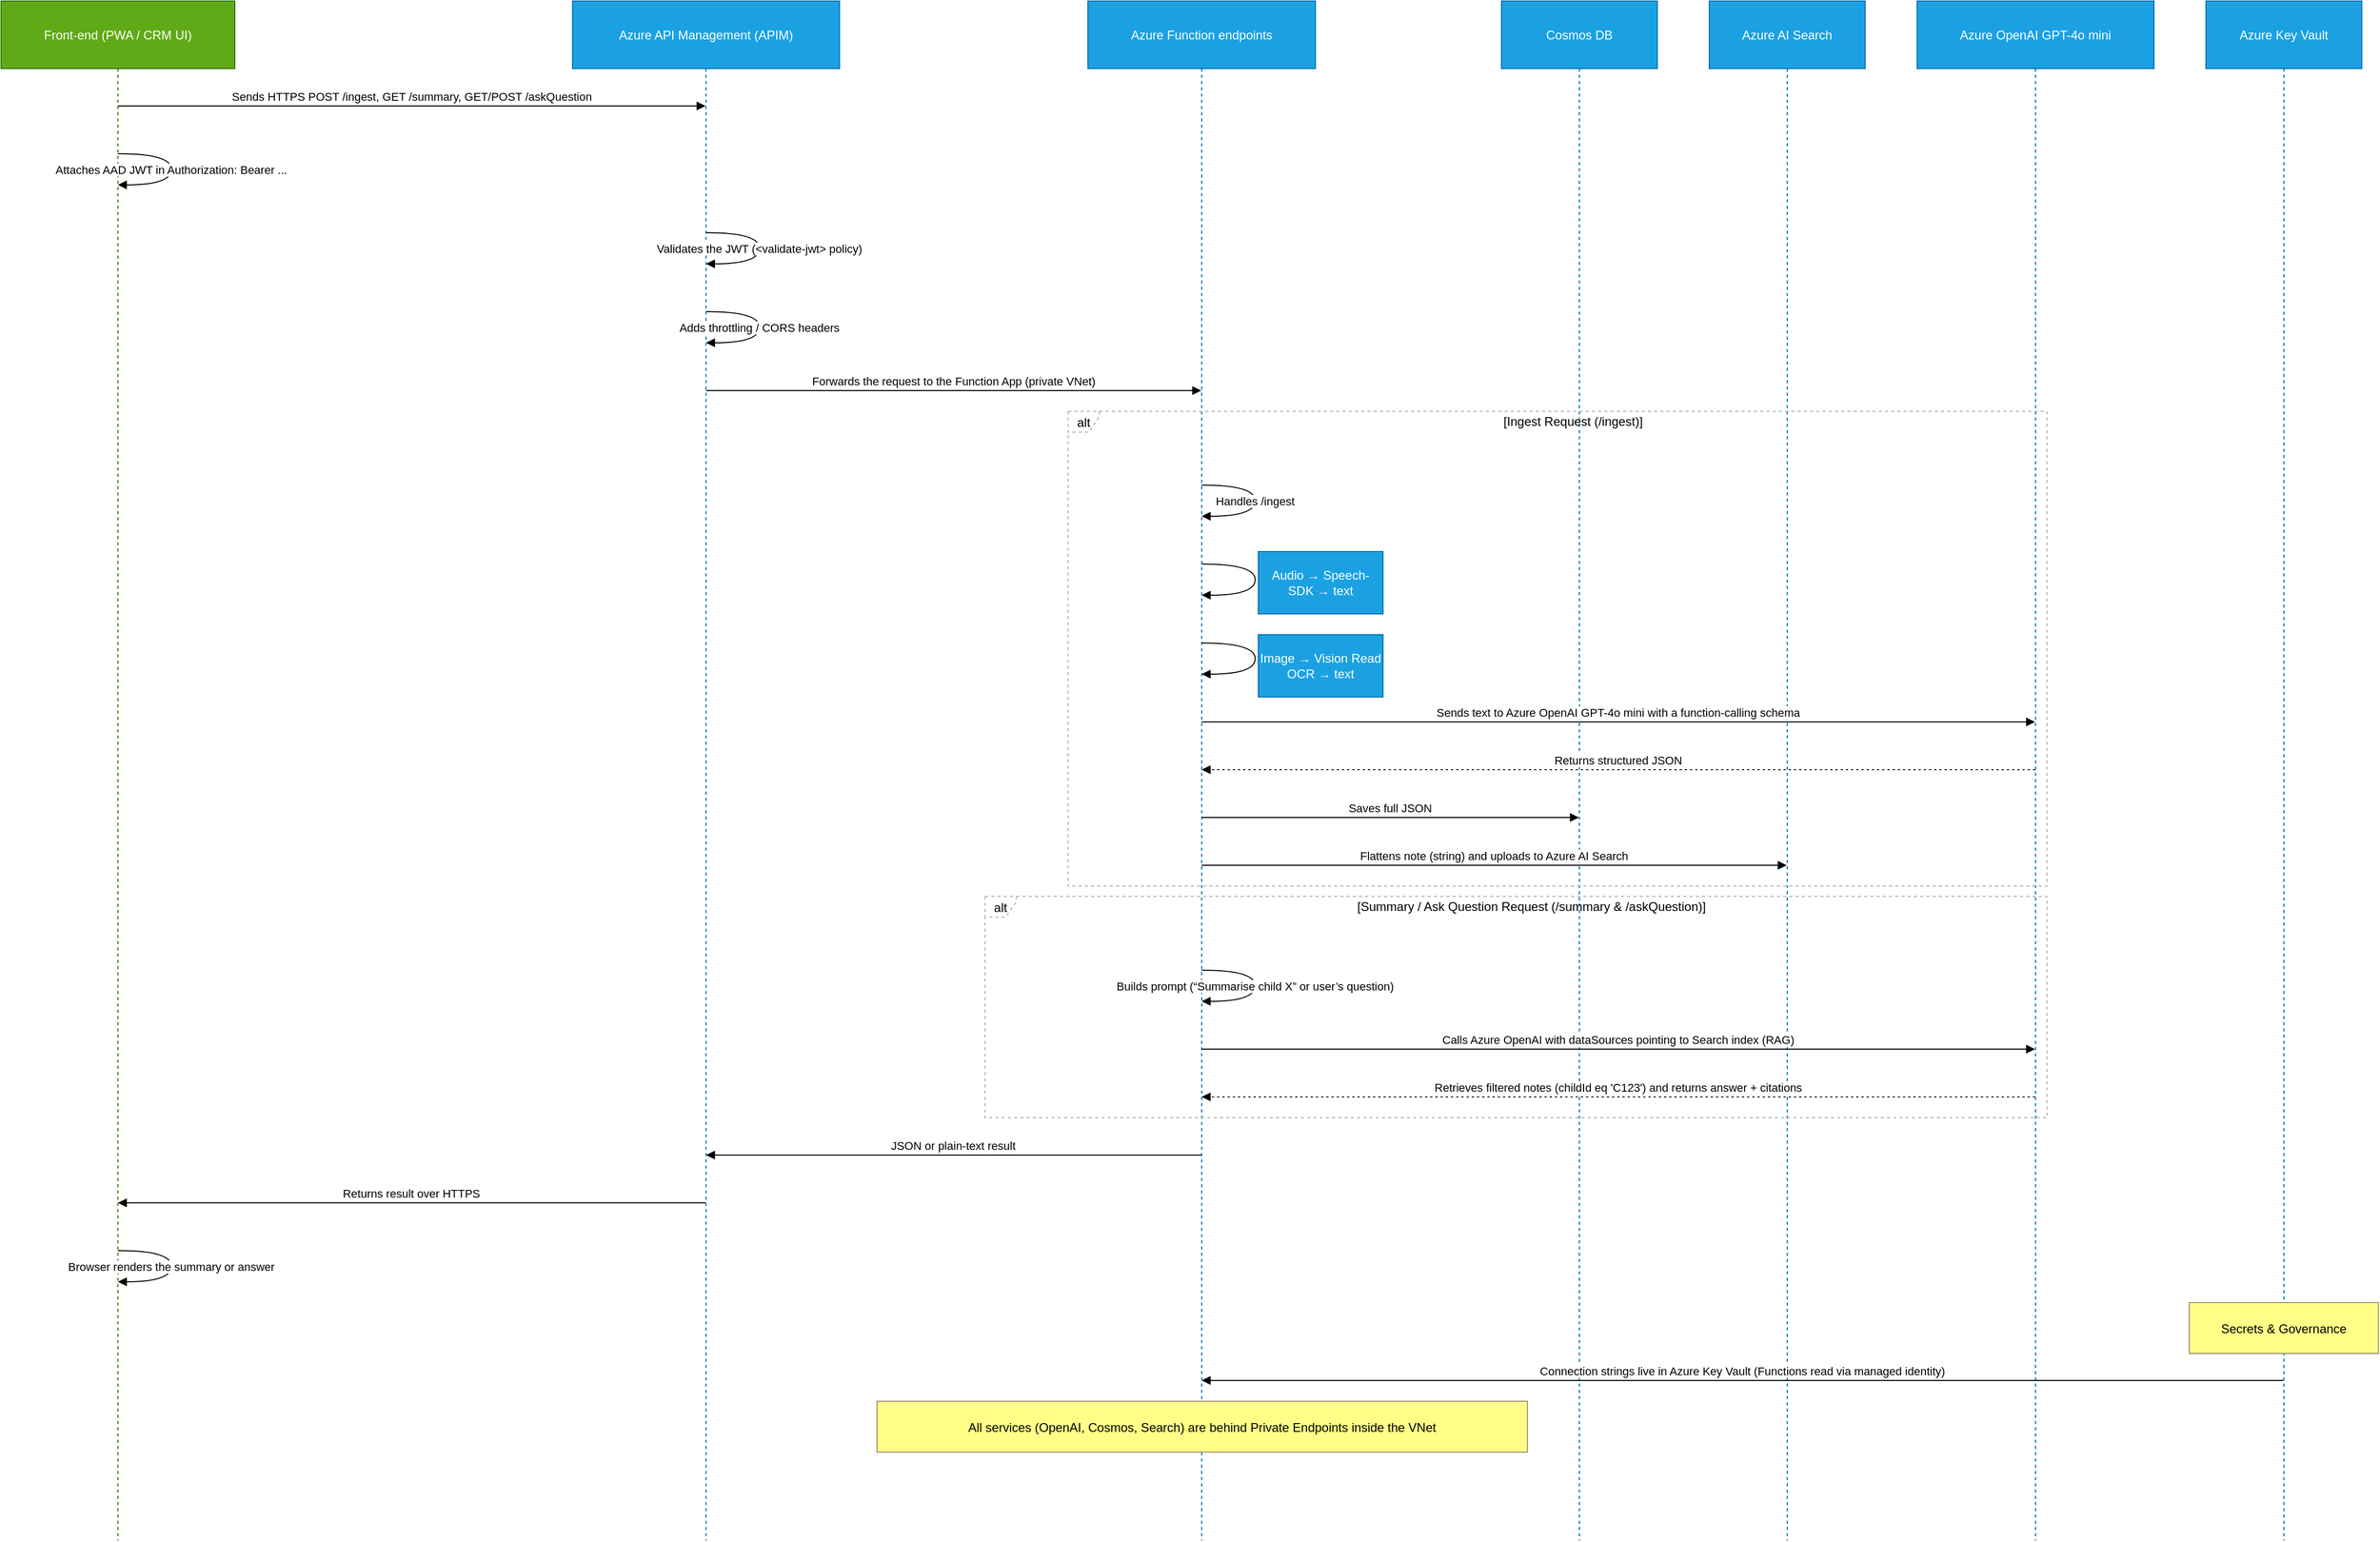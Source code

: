 <mxfile version="27.1.6">
  <diagram id="lSDsC8SnYudRtWLSKoH4" name="Page-1">
    <mxGraphModel dx="1551" dy="1151" grid="1" gridSize="10" guides="1" tooltips="1" connect="1" arrows="1" fold="1" page="1" pageScale="1" pageWidth="850" pageHeight="1100" math="0" shadow="0">
      <root>
        <mxCell id="0" />
        <mxCell id="1" parent="0" />
        <mxCell id="2" value="Front-end (PWA / CRM UI)" style="shape=umlLifeline;perimeter=lifelinePerimeter;whiteSpace=wrap;container=1;dropTarget=0;collapsible=0;recursiveResize=0;outlineConnect=0;portConstraint=eastwest;newEdgeStyle={&quot;edgeStyle&quot;:&quot;elbowEdgeStyle&quot;,&quot;elbow&quot;:&quot;vertical&quot;,&quot;curved&quot;:0,&quot;rounded&quot;:0};size=65;fillColor=#60a917;fontColor=#ffffff;strokeColor=#2D7600;" parent="1" vertex="1">
          <mxGeometry width="225" height="1482" as="geometry" />
        </mxCell>
        <mxCell id="3" value="Azure API Management (APIM)" style="shape=umlLifeline;perimeter=lifelinePerimeter;whiteSpace=wrap;container=1;dropTarget=0;collapsible=0;recursiveResize=0;outlineConnect=0;portConstraint=eastwest;newEdgeStyle={&quot;edgeStyle&quot;:&quot;elbowEdgeStyle&quot;,&quot;elbow&quot;:&quot;vertical&quot;,&quot;curved&quot;:0,&quot;rounded&quot;:0};size=65;fillColor=#1ba1e2;fontColor=#ffffff;strokeColor=#006EAF;" parent="1" vertex="1">
          <mxGeometry x="550" width="257" height="1482" as="geometry" />
        </mxCell>
        <mxCell id="4" value="Azure Function endpoints" style="shape=umlLifeline;perimeter=lifelinePerimeter;whiteSpace=wrap;container=1;dropTarget=0;collapsible=0;recursiveResize=0;outlineConnect=0;portConstraint=eastwest;newEdgeStyle={&quot;edgeStyle&quot;:&quot;elbowEdgeStyle&quot;,&quot;elbow&quot;:&quot;vertical&quot;,&quot;curved&quot;:0,&quot;rounded&quot;:0};size=65;fillColor=#1ba1e2;fontColor=#ffffff;strokeColor=#006EAF;" parent="1" vertex="1">
          <mxGeometry x="1046" width="219" height="1482" as="geometry" />
        </mxCell>
        <mxCell id="5" value="Cosmos DB" style="shape=umlLifeline;perimeter=lifelinePerimeter;whiteSpace=wrap;container=1;dropTarget=0;collapsible=0;recursiveResize=0;outlineConnect=0;portConstraint=eastwest;newEdgeStyle={&quot;edgeStyle&quot;:&quot;elbowEdgeStyle&quot;,&quot;elbow&quot;:&quot;vertical&quot;,&quot;curved&quot;:0,&quot;rounded&quot;:0};size=65;fillColor=#1ba1e2;fontColor=#ffffff;strokeColor=#006EAF;" parent="1" vertex="1">
          <mxGeometry x="1444" width="150" height="1482" as="geometry" />
        </mxCell>
        <mxCell id="6" value="Azure AI Search" style="shape=umlLifeline;perimeter=lifelinePerimeter;whiteSpace=wrap;container=1;dropTarget=0;collapsible=0;recursiveResize=0;outlineConnect=0;portConstraint=eastwest;newEdgeStyle={&quot;edgeStyle&quot;:&quot;elbowEdgeStyle&quot;,&quot;elbow&quot;:&quot;vertical&quot;,&quot;curved&quot;:0,&quot;rounded&quot;:0};size=65;fillColor=#1ba1e2;fontColor=#ffffff;strokeColor=#006EAF;" parent="1" vertex="1">
          <mxGeometry x="1644" width="150" height="1482" as="geometry" />
        </mxCell>
        <mxCell id="7" value="Azure OpenAI GPT-4o mini" style="shape=umlLifeline;perimeter=lifelinePerimeter;whiteSpace=wrap;container=1;dropTarget=0;collapsible=0;recursiveResize=0;outlineConnect=0;portConstraint=eastwest;newEdgeStyle={&quot;edgeStyle&quot;:&quot;elbowEdgeStyle&quot;,&quot;elbow&quot;:&quot;vertical&quot;,&quot;curved&quot;:0,&quot;rounded&quot;:0};size=65;fillColor=#1ba1e2;fontColor=#ffffff;strokeColor=#006EAF;" parent="1" vertex="1">
          <mxGeometry x="1844" width="228" height="1482" as="geometry" />
        </mxCell>
        <mxCell id="8" value="Azure Key Vault" style="shape=umlLifeline;perimeter=lifelinePerimeter;whiteSpace=wrap;container=1;dropTarget=0;collapsible=0;recursiveResize=0;outlineConnect=0;portConstraint=eastwest;newEdgeStyle={&quot;edgeStyle&quot;:&quot;elbowEdgeStyle&quot;,&quot;elbow&quot;:&quot;vertical&quot;,&quot;curved&quot;:0,&quot;rounded&quot;:0};size=65;fillColor=#1ba1e2;fontColor=#ffffff;strokeColor=#006EAF;" parent="1" vertex="1">
          <mxGeometry x="2122" width="150" height="1482" as="geometry" />
        </mxCell>
        <mxCell id="9" value="alt" style="shape=umlFrame;dashed=1;pointerEvents=0;dropTarget=0;strokeColor=#B3B3B3;height=20;width=30" parent="1" vertex="1">
          <mxGeometry x="1027" y="395" width="942" height="457" as="geometry" />
        </mxCell>
        <mxCell id="10" value="[Ingest Request (/ingest)]" style="text;strokeColor=none;fillColor=none;align=center;verticalAlign=middle;whiteSpace=wrap;" parent="9" vertex="1">
          <mxGeometry x="30" width="912" height="20" as="geometry" />
        </mxCell>
        <mxCell id="11" value="alt" style="shape=umlFrame;dashed=1;pointerEvents=0;dropTarget=0;strokeColor=#B3B3B3;height=20;width=30" parent="1" vertex="1">
          <mxGeometry x="947" y="862" width="1022" height="213" as="geometry" />
        </mxCell>
        <mxCell id="12" value="[Summary / Ask Question Request (/summary &amp; /askQuestion)]" style="text;strokeColor=none;fillColor=none;align=center;verticalAlign=middle;whiteSpace=wrap;" parent="11" vertex="1">
          <mxGeometry x="30" width="992" height="20" as="geometry" />
        </mxCell>
        <mxCell id="13" value="Sends HTTPS POST /ingest, GET /summary, GET/POST /askQuestion" style="verticalAlign=bottom;edgeStyle=elbowEdgeStyle;elbow=vertical;curved=0;rounded=0;endArrow=block;" parent="1" source="2" target="3" edge="1">
          <mxGeometry relative="1" as="geometry">
            <Array as="points">
              <mxPoint x="404" y="101" />
            </Array>
          </mxGeometry>
        </mxCell>
        <mxCell id="14" value="Attaches AAD JWT in Authorization: Bearer ..." style="curved=1;endArrow=block;" parent="1" source="2" target="2" edge="1">
          <mxGeometry relative="1" as="geometry">
            <Array as="points">
              <mxPoint x="164" y="147" />
              <mxPoint x="164" y="177" />
            </Array>
          </mxGeometry>
        </mxCell>
        <mxCell id="15" value="Validates the JWT (&lt;validate-jwt&gt; policy)" style="curved=1;endArrow=block;" parent="1" source="3" target="3" edge="1">
          <mxGeometry relative="1" as="geometry">
            <Array as="points">
              <mxPoint x="730" y="223" />
              <mxPoint x="730" y="253" />
            </Array>
          </mxGeometry>
        </mxCell>
        <mxCell id="16" value="Adds throttling / CORS headers" style="curved=1;endArrow=block;" parent="1" source="3" target="3" edge="1">
          <mxGeometry relative="1" as="geometry">
            <Array as="points">
              <mxPoint x="730" y="299" />
              <mxPoint x="730" y="329" />
            </Array>
          </mxGeometry>
        </mxCell>
        <mxCell id="17" value="Forwards the request to the Function App (private VNet)" style="verticalAlign=bottom;edgeStyle=elbowEdgeStyle;elbow=vertical;curved=0;rounded=0;endArrow=block;" parent="1" source="3" target="4" edge="1">
          <mxGeometry relative="1" as="geometry">
            <Array as="points">
              <mxPoint x="926" y="375" />
            </Array>
          </mxGeometry>
        </mxCell>
        <mxCell id="18" value="Handles /ingest" style="curved=1;endArrow=block;" parent="1" source="4" target="4" edge="1">
          <mxGeometry relative="1" as="geometry">
            <Array as="points">
              <mxPoint x="1207" y="466" />
              <mxPoint x="1207" y="496" />
            </Array>
          </mxGeometry>
        </mxCell>
        <mxCell id="19" value="" style="curved=1;endArrow=block;" parent="1" source="4" target="4" edge="1">
          <mxGeometry relative="1" as="geometry">
            <Array as="points">
              <mxPoint x="1207" y="542" />
              <mxPoint x="1207" y="572" />
            </Array>
            <mxPoint as="offset" />
          </mxGeometry>
        </mxCell>
        <mxCell id="20" value="" style="curved=1;endArrow=block;" parent="1" source="4" target="4" edge="1">
          <mxGeometry relative="1" as="geometry">
            <Array as="points">
              <mxPoint x="1207" y="618" />
              <mxPoint x="1207" y="648" />
            </Array>
            <mxPoint as="offset" />
          </mxGeometry>
        </mxCell>
        <mxCell id="21" value="Sends text to Azure OpenAI GPT-4o mini with a function-calling schema" style="verticalAlign=bottom;edgeStyle=elbowEdgeStyle;elbow=vertical;curved=0;rounded=0;endArrow=block;" parent="1" source="4" target="7" edge="1">
          <mxGeometry relative="1" as="geometry">
            <Array as="points">
              <mxPoint x="1565" y="694" />
            </Array>
          </mxGeometry>
        </mxCell>
        <mxCell id="22" value="Returns structured JSON" style="verticalAlign=bottom;edgeStyle=elbowEdgeStyle;elbow=vertical;curved=0;rounded=0;dashed=1;dashPattern=2 3;endArrow=block;" parent="1" source="7" target="4" edge="1">
          <mxGeometry relative="1" as="geometry">
            <Array as="points">
              <mxPoint x="1568" y="740" />
            </Array>
          </mxGeometry>
        </mxCell>
        <mxCell id="23" value="Saves full JSON" style="verticalAlign=bottom;edgeStyle=elbowEdgeStyle;elbow=vertical;curved=0;rounded=0;endArrow=block;" parent="1" source="4" target="5" edge="1">
          <mxGeometry relative="1" as="geometry">
            <Array as="points">
              <mxPoint x="1346" y="786" />
            </Array>
          </mxGeometry>
        </mxCell>
        <mxCell id="24" value="Flattens note (string) and uploads to Azure AI Search" style="verticalAlign=bottom;edgeStyle=elbowEdgeStyle;elbow=vertical;curved=0;rounded=0;endArrow=block;" parent="1" source="4" target="6" edge="1">
          <mxGeometry relative="1" as="geometry">
            <Array as="points">
              <mxPoint x="1446" y="832" />
            </Array>
          </mxGeometry>
        </mxCell>
        <mxCell id="25" value="Builds prompt (“Summarise child X” or user’s question)" style="curved=1;endArrow=block;" parent="1" source="4" target="4" edge="1">
          <mxGeometry relative="1" as="geometry">
            <Array as="points">
              <mxPoint x="1207" y="933" />
              <mxPoint x="1207" y="963" />
            </Array>
          </mxGeometry>
        </mxCell>
        <mxCell id="26" value="Calls Azure OpenAI with dataSources pointing to Search index (RAG)" style="verticalAlign=bottom;edgeStyle=elbowEdgeStyle;elbow=vertical;curved=0;rounded=0;endArrow=block;" parent="1" source="4" target="7" edge="1">
          <mxGeometry relative="1" as="geometry">
            <Array as="points">
              <mxPoint x="1565" y="1009" />
            </Array>
          </mxGeometry>
        </mxCell>
        <mxCell id="27" value="Retrieves filtered notes (childId eq &#39;C123&#39;) and returns answer + citations" style="verticalAlign=bottom;edgeStyle=elbowEdgeStyle;elbow=vertical;curved=0;rounded=0;dashed=1;dashPattern=2 3;endArrow=block;" parent="1" source="7" target="4" edge="1">
          <mxGeometry relative="1" as="geometry">
            <Array as="points">
              <mxPoint x="1568" y="1055" />
            </Array>
          </mxGeometry>
        </mxCell>
        <mxCell id="28" value="JSON or plain-text result" style="verticalAlign=bottom;edgeStyle=elbowEdgeStyle;elbow=vertical;curved=0;rounded=0;endArrow=block;" parent="1" source="4" target="3" edge="1">
          <mxGeometry relative="1" as="geometry">
            <Array as="points">
              <mxPoint x="929" y="1111" />
            </Array>
          </mxGeometry>
        </mxCell>
        <mxCell id="29" value="Returns result over HTTPS" style="verticalAlign=bottom;edgeStyle=elbowEdgeStyle;elbow=vertical;curved=0;rounded=0;endArrow=block;" parent="1" source="3" target="2" edge="1">
          <mxGeometry relative="1" as="geometry">
            <Array as="points">
              <mxPoint x="407" y="1157" />
            </Array>
          </mxGeometry>
        </mxCell>
        <mxCell id="30" value="Browser renders the summary or answer" style="curved=1;endArrow=block;" parent="1" source="2" target="2" edge="1">
          <mxGeometry relative="1" as="geometry">
            <Array as="points">
              <mxPoint x="164" y="1203" />
              <mxPoint x="164" y="1233" />
            </Array>
          </mxGeometry>
        </mxCell>
        <mxCell id="31" value="Connection strings live in Azure Key Vault (Functions read via managed identity)" style="verticalAlign=bottom;edgeStyle=elbowEdgeStyle;elbow=vertical;curved=0;rounded=0;endArrow=block;" parent="1" source="8" target="4" edge="1">
          <mxGeometry relative="1" as="geometry">
            <Array as="points">
              <mxPoint x="1688" y="1328" />
            </Array>
          </mxGeometry>
        </mxCell>
        <mxCell id="32" value="Secrets &amp; Governance" style="fillColor=#ffff88;strokeColor=#9E916F;" parent="1" vertex="1">
          <mxGeometry x="2106" y="1253" width="182" height="49" as="geometry" />
        </mxCell>
        <mxCell id="33" value="All services (OpenAI, Cosmos, Search) are behind Private Endpoints inside the VNet" style="fillColor=#ffff88;strokeColor=#9E916F;" parent="1" vertex="1">
          <mxGeometry x="843" y="1348" width="626" height="49" as="geometry" />
        </mxCell>
        <mxCell id="p2viLyyu5a0Ub3dGhguS-34" value="Audio → Speech-SDK → text" style="rounded=0;whiteSpace=wrap;html=1;fillColor=#1ba1e2;fontColor=#ffffff;strokeColor=#006EAF;" parent="1" vertex="1">
          <mxGeometry x="1210" y="530" width="120" height="60" as="geometry" />
        </mxCell>
        <mxCell id="p2viLyyu5a0Ub3dGhguS-37" value="Image → Vision Read OCR → text" style="rounded=0;whiteSpace=wrap;html=1;fillColor=#1ba1e2;fontColor=#ffffff;strokeColor=#006EAF;" parent="1" vertex="1">
          <mxGeometry x="1210" y="610" width="120" height="60" as="geometry" />
        </mxCell>
      </root>
    </mxGraphModel>
  </diagram>
</mxfile>
